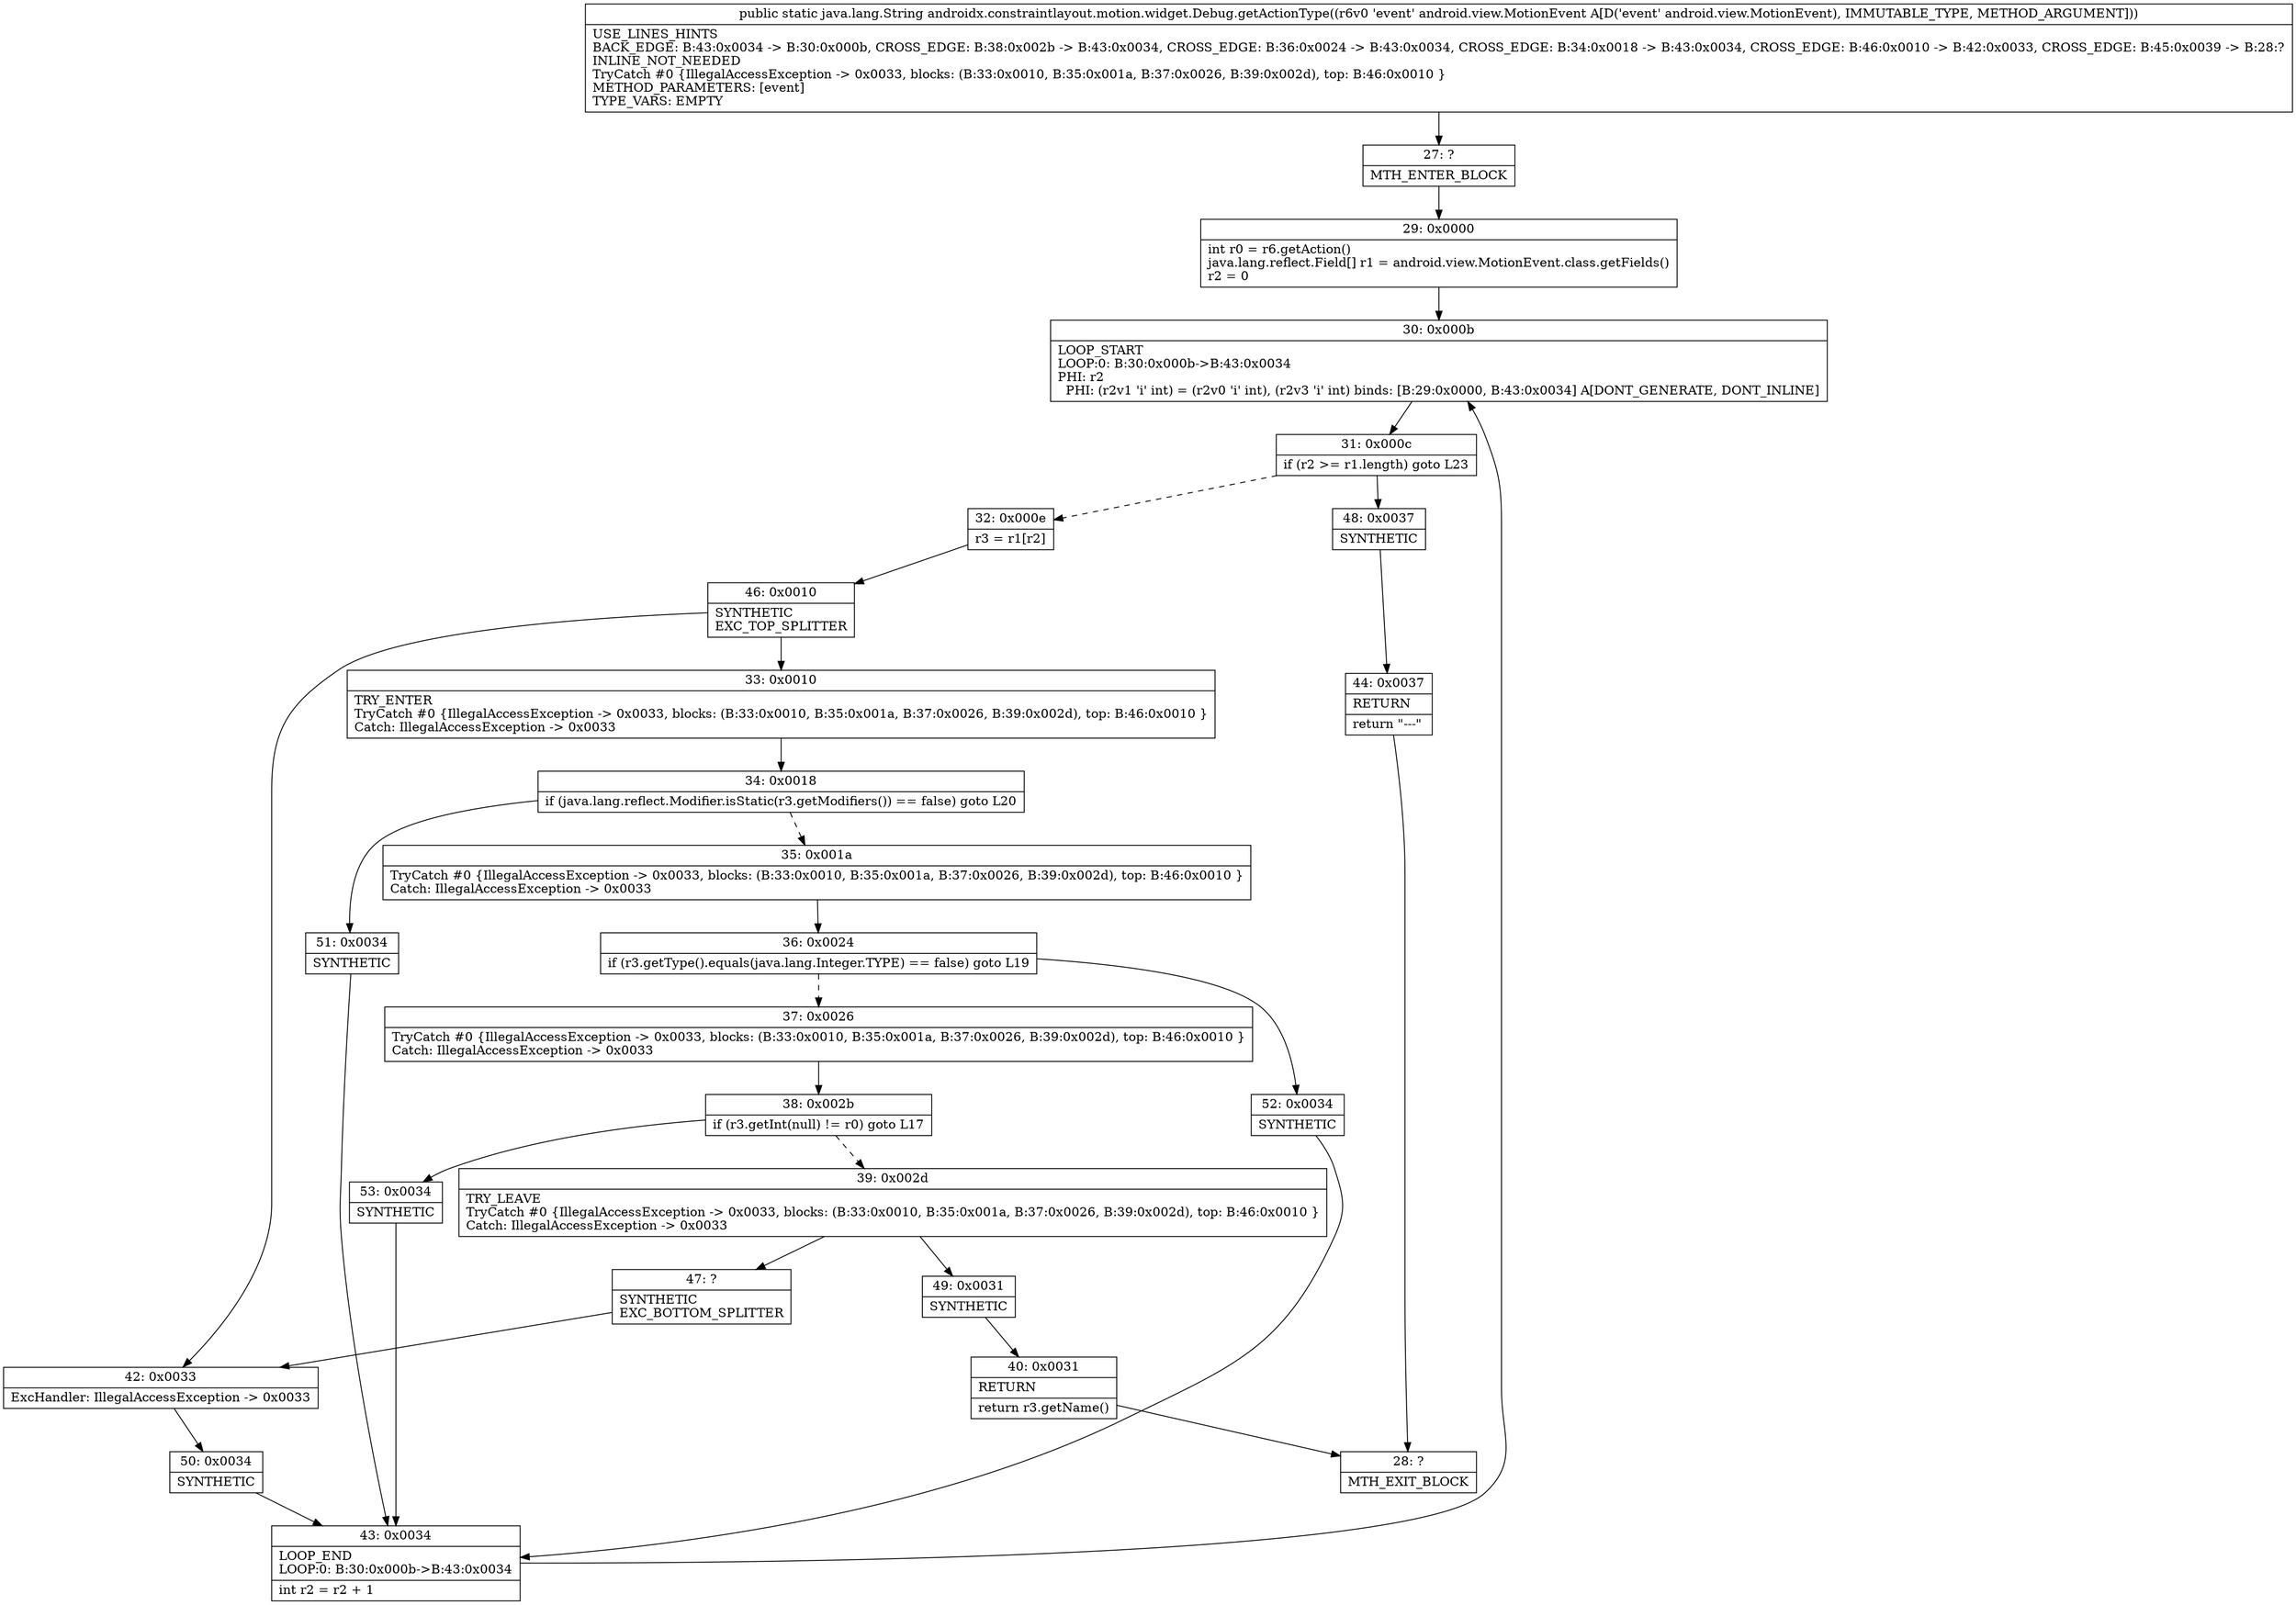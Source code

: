 digraph "CFG forandroidx.constraintlayout.motion.widget.Debug.getActionType(Landroid\/view\/MotionEvent;)Ljava\/lang\/String;" {
Node_27 [shape=record,label="{27\:\ ?|MTH_ENTER_BLOCK\l}"];
Node_29 [shape=record,label="{29\:\ 0x0000|int r0 = r6.getAction()\ljava.lang.reflect.Field[] r1 = android.view.MotionEvent.class.getFields()\lr2 = 0\l}"];
Node_30 [shape=record,label="{30\:\ 0x000b|LOOP_START\lLOOP:0: B:30:0x000b\-\>B:43:0x0034\lPHI: r2 \l  PHI: (r2v1 'i' int) = (r2v0 'i' int), (r2v3 'i' int) binds: [B:29:0x0000, B:43:0x0034] A[DONT_GENERATE, DONT_INLINE]\l}"];
Node_31 [shape=record,label="{31\:\ 0x000c|if (r2 \>= r1.length) goto L23\l}"];
Node_32 [shape=record,label="{32\:\ 0x000e|r3 = r1[r2]\l}"];
Node_46 [shape=record,label="{46\:\ 0x0010|SYNTHETIC\lEXC_TOP_SPLITTER\l}"];
Node_33 [shape=record,label="{33\:\ 0x0010|TRY_ENTER\lTryCatch #0 \{IllegalAccessException \-\> 0x0033, blocks: (B:33:0x0010, B:35:0x001a, B:37:0x0026, B:39:0x002d), top: B:46:0x0010 \}\lCatch: IllegalAccessException \-\> 0x0033\l}"];
Node_34 [shape=record,label="{34\:\ 0x0018|if (java.lang.reflect.Modifier.isStatic(r3.getModifiers()) == false) goto L20\l}"];
Node_35 [shape=record,label="{35\:\ 0x001a|TryCatch #0 \{IllegalAccessException \-\> 0x0033, blocks: (B:33:0x0010, B:35:0x001a, B:37:0x0026, B:39:0x002d), top: B:46:0x0010 \}\lCatch: IllegalAccessException \-\> 0x0033\l}"];
Node_36 [shape=record,label="{36\:\ 0x0024|if (r3.getType().equals(java.lang.Integer.TYPE) == false) goto L19\l}"];
Node_37 [shape=record,label="{37\:\ 0x0026|TryCatch #0 \{IllegalAccessException \-\> 0x0033, blocks: (B:33:0x0010, B:35:0x001a, B:37:0x0026, B:39:0x002d), top: B:46:0x0010 \}\lCatch: IllegalAccessException \-\> 0x0033\l}"];
Node_38 [shape=record,label="{38\:\ 0x002b|if (r3.getInt(null) != r0) goto L17\l}"];
Node_39 [shape=record,label="{39\:\ 0x002d|TRY_LEAVE\lTryCatch #0 \{IllegalAccessException \-\> 0x0033, blocks: (B:33:0x0010, B:35:0x001a, B:37:0x0026, B:39:0x002d), top: B:46:0x0010 \}\lCatch: IllegalAccessException \-\> 0x0033\l}"];
Node_47 [shape=record,label="{47\:\ ?|SYNTHETIC\lEXC_BOTTOM_SPLITTER\l}"];
Node_49 [shape=record,label="{49\:\ 0x0031|SYNTHETIC\l}"];
Node_40 [shape=record,label="{40\:\ 0x0031|RETURN\l|return r3.getName()\l}"];
Node_28 [shape=record,label="{28\:\ ?|MTH_EXIT_BLOCK\l}"];
Node_53 [shape=record,label="{53\:\ 0x0034|SYNTHETIC\l}"];
Node_43 [shape=record,label="{43\:\ 0x0034|LOOP_END\lLOOP:0: B:30:0x000b\-\>B:43:0x0034\l|int r2 = r2 + 1\l}"];
Node_52 [shape=record,label="{52\:\ 0x0034|SYNTHETIC\l}"];
Node_51 [shape=record,label="{51\:\ 0x0034|SYNTHETIC\l}"];
Node_42 [shape=record,label="{42\:\ 0x0033|ExcHandler: IllegalAccessException \-\> 0x0033\l}"];
Node_50 [shape=record,label="{50\:\ 0x0034|SYNTHETIC\l}"];
Node_48 [shape=record,label="{48\:\ 0x0037|SYNTHETIC\l}"];
Node_44 [shape=record,label="{44\:\ 0x0037|RETURN\l|return \"\-\-\-\"\l}"];
MethodNode[shape=record,label="{public static java.lang.String androidx.constraintlayout.motion.widget.Debug.getActionType((r6v0 'event' android.view.MotionEvent A[D('event' android.view.MotionEvent), IMMUTABLE_TYPE, METHOD_ARGUMENT]))  | USE_LINES_HINTS\lBACK_EDGE: B:43:0x0034 \-\> B:30:0x000b, CROSS_EDGE: B:38:0x002b \-\> B:43:0x0034, CROSS_EDGE: B:36:0x0024 \-\> B:43:0x0034, CROSS_EDGE: B:34:0x0018 \-\> B:43:0x0034, CROSS_EDGE: B:46:0x0010 \-\> B:42:0x0033, CROSS_EDGE: B:45:0x0039 \-\> B:28:?\lINLINE_NOT_NEEDED\lTryCatch #0 \{IllegalAccessException \-\> 0x0033, blocks: (B:33:0x0010, B:35:0x001a, B:37:0x0026, B:39:0x002d), top: B:46:0x0010 \}\lMETHOD_PARAMETERS: [event]\lTYPE_VARS: EMPTY\l}"];
MethodNode -> Node_27;Node_27 -> Node_29;
Node_29 -> Node_30;
Node_30 -> Node_31;
Node_31 -> Node_32[style=dashed];
Node_31 -> Node_48;
Node_32 -> Node_46;
Node_46 -> Node_33;
Node_46 -> Node_42;
Node_33 -> Node_34;
Node_34 -> Node_35[style=dashed];
Node_34 -> Node_51;
Node_35 -> Node_36;
Node_36 -> Node_37[style=dashed];
Node_36 -> Node_52;
Node_37 -> Node_38;
Node_38 -> Node_39[style=dashed];
Node_38 -> Node_53;
Node_39 -> Node_47;
Node_39 -> Node_49;
Node_47 -> Node_42;
Node_49 -> Node_40;
Node_40 -> Node_28;
Node_53 -> Node_43;
Node_43 -> Node_30;
Node_52 -> Node_43;
Node_51 -> Node_43;
Node_42 -> Node_50;
Node_50 -> Node_43;
Node_48 -> Node_44;
Node_44 -> Node_28;
}


